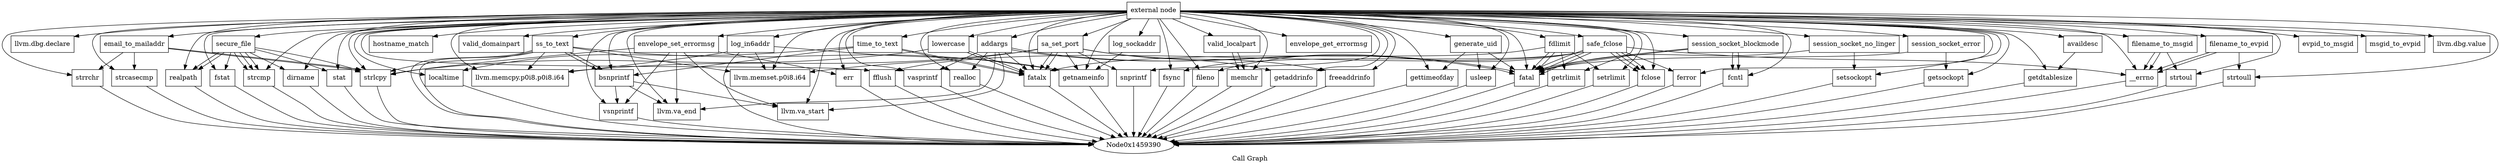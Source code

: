 digraph "Call Graph" {
	label="Call Graph";

	Node0x1459360 [shape=record,label="{external node}"];
	Node0x1459360 -> Node0x14593c0;
	Node0x1459360 -> Node0x1459540;
	Node0x1459360 -> Node0x1459420;
	Node0x1459360 -> Node0x1459480;
	Node0x1459360 -> Node0x1459450;
	Node0x1459360 -> Node0x14238a0;
	Node0x1459360 -> Node0x14237e0;
	Node0x1459360 -> Node0x1420f30;
	Node0x1459360 -> Node0x1423740;
	Node0x1459360 -> Node0x1420a80;
	Node0x1459360 -> Node0x14209e0;
	Node0x1459360 -> Node0x1422230;
	Node0x1459360 -> Node0x14208a0;
	Node0x1459360 -> Node0x1423cf0;
	Node0x1459360 -> Node0x141e4a0;
	Node0x1459360 -> Node0x14232c0;
	Node0x1459360 -> Node0x1420e80;
	Node0x1459360 -> Node0x1420eb0;
	Node0x1459360 -> Node0x1421b20;
	Node0x1459360 -> Node0x1421af0;
	Node0x1459360 -> Node0x141bf40;
	Node0x1459360 -> Node0x1422130;
	Node0x1459360 -> Node0x1422160;
	Node0x1459360 -> Node0x141c540;
	Node0x1459360 -> Node0x1447d20;
	Node0x1459360 -> Node0x1447dc0;
	Node0x1459360 -> Node0x141ca80;
	Node0x1459360 -> Node0x141caf0;
	Node0x1459360 -> Node0x1421830;
	Node0x1459360 -> Node0x1421970;
	Node0x1459360 -> Node0x14218e0;
	Node0x1459360 -> Node0x1421700;
	Node0x1459360 -> Node0x1421650;
	Node0x1459360 -> Node0x14233c0;
	Node0x1459360 -> Node0x14233f0;
	Node0x1459360 -> Node0x1459620;
	Node0x1459360 -> Node0x14597a0;
	Node0x1459360 -> Node0x14598a0;
	Node0x1459360 -> Node0x1459940;
	Node0x1459360 -> Node0x145a320;
	Node0x1459360 -> Node0x14234b0;
	Node0x1459360 -> Node0x141bf70;
	Node0x1459360 -> Node0x145a350;
	Node0x1459360 -> Node0x145a490;
	Node0x1459360 -> Node0x145a3c0;
	Node0x1459360 -> Node0x145a6d0;
	Node0x1459360 -> Node0x145a740;
	Node0x1459360 -> Node0x145a770;
	Node0x1459360 -> Node0x145a910;
	Node0x1459360 -> Node0x145a9b0;
	Node0x1459360 -> Node0x145a940;
	Node0x1459360 -> Node0x145aa40;
	Node0x1459360 -> Node0x145ac40;
	Node0x1459360 -> Node0x145ad10;
	Node0x1459360 -> Node0x145ad80;
	Node0x1459360 -> Node0x145aeb0;
	Node0x1459360 -> Node0x145aee0;
	Node0x1459360 -> Node0x14b8000;
	Node0x1459360 -> Node0x14b8070;
	Node0x1459360 -> Node0x14b8160;
	Node0x1459360 -> Node0x14b8200;
	Node0x1459360 -> Node0x14b82a0;
	Node0x1459360 -> Node0x14b83f0;
	Node0x1459360 -> Node0x14b8490;
	Node0x1459360 -> Node0x14b8590;
	Node0x1459360 -> Node0x1459980;
	Node0x1459360 -> Node0x14599f0;
	Node0x1459360 -> Node0x1423290;
	Node0x1459450 [shape=record,label="{llvm.va_end}"];
	Node0x14237e0 [shape=record,label="{ferror}"];
	Node0x14237e0 -> Node0x1459390;
	Node0x14597a0 [shape=record,label="{envelope_set_errormsg}"];
	Node0x14597a0 -> Node0x1459420;
	Node0x14597a0 -> Node0x1459480;
	Node0x14597a0 -> Node0x1421af0;
	Node0x14597a0 -> Node0x14598a0;
	Node0x14597a0 -> Node0x1459450;
	Node0x14238a0 [shape=record,label="{safe_fclose}"];
	Node0x14238a0 -> Node0x14237e0;
	Node0x14238a0 -> Node0x1420f30;
	Node0x14238a0 -> Node0x1423740;
	Node0x14238a0 -> Node0x1420f30;
	Node0x14238a0 -> Node0x1420a80;
	Node0x14238a0 -> Node0x14209e0;
	Node0x14238a0 -> Node0x14208a0;
	Node0x14238a0 -> Node0x1422230;
	Node0x14238a0 -> Node0x14209e0;
	Node0x14238a0 -> Node0x1420f30;
	Node0x14238a0 -> Node0x14209e0;
	Node0x1459940 [shape=record,label="{envelope_get_errormsg}"];
	Node0x145a320 [shape=record,label="{sa_set_port}"];
	Node0x145a320 -> Node0x14234b0;
	Node0x145a320 -> Node0x1447dc0;
	Node0x145a320 -> Node0x141bf70;
	Node0x145a320 -> Node0x145a350;
	Node0x145a320 -> Node0x145a490;
	Node0x145a320 -> Node0x1447dc0;
	Node0x145a320 -> Node0x141c540;
	Node0x145a320 -> Node0x145a3c0;
	Node0x1459620 [shape=record,label="{lowercase}"];
	Node0x1459620 -> Node0x1447dc0;
	Node0x1459620 -> Node0x1421af0;
	Node0x1459620 -> Node0x1447dc0;
	Node0x14234b0 [shape=record,label="{getnameinfo}"];
	Node0x14234b0 -> Node0x1459390;
	Node0x141bf70 [shape=record,label="{llvm.memset.p0i8.i64}"];
	Node0x14598a0 [shape=record,label="{err}"];
	Node0x14598a0 -> Node0x1459390;
	Node0x1420f30 [shape=record,label="{fclose}"];
	Node0x1420f30 -> Node0x1459390;
	Node0x1423740 [shape=record,label="{fflush}"];
	Node0x1423740 -> Node0x1459390;
	Node0x1420a80 [shape=record,label="{__errno}"];
	Node0x1420a80 -> Node0x1459390;
	Node0x14209e0 [shape=record,label="{fatal}"];
	Node0x14209e0 -> Node0x1459390;
	Node0x1422230 [shape=record,label="{fsync}"];
	Node0x1422230 -> Node0x1459390;
	Node0x14208a0 [shape=record,label="{fileno}"];
	Node0x14208a0 -> Node0x1459390;
	Node0x1423cf0 [shape=record,label="{hostname_match}"];
	Node0x145a350 [shape=record,label="{snprintf}"];
	Node0x145a350 -> Node0x1459390;
	Node0x145a490 [shape=record,label="{getaddrinfo}"];
	Node0x145a490 -> Node0x1459390;
	Node0x145a3c0 [shape=record,label="{freeaddrinfo}"];
	Node0x145a3c0 -> Node0x1459390;
	Node0x145a6d0 [shape=record,label="{generate_uid}"];
	Node0x145a6d0 -> Node0x145a740;
	Node0x145a6d0 -> Node0x14209e0;
	Node0x145a6d0 -> Node0x145a770;
	Node0x145a740 [shape=record,label="{gettimeofday}"];
	Node0x145a740 -> Node0x1459390;
	Node0x145a770 [shape=record,label="{usleep}"];
	Node0x145a770 -> Node0x1459390;
	Node0x145a910 [shape=record,label="{fdlimit}"];
	Node0x145a910 -> Node0x1447dc0;
	Node0x145a910 -> Node0x145a9b0;
	Node0x145a910 -> Node0x14209e0;
	Node0x145a910 -> Node0x145a940;
	Node0x145a910 -> Node0x14209e0;
	Node0x145a9b0 [shape=record,label="{getrlimit}"];
	Node0x145a9b0 -> Node0x1459390;
	Node0x14593c0 [shape=record,label="{bsnprintf}"];
	Node0x14593c0 -> Node0x1459420;
	Node0x14593c0 -> Node0x1459480;
	Node0x14593c0 -> Node0x1459450;
	Node0x1459540 [shape=record,label="{llvm.dbg.declare}"];
	Node0x1459420 [shape=record,label="{llvm.va_start}"];
	Node0x1459480 [shape=record,label="{vsnprintf}"];
	Node0x1459480 -> Node0x1459390;
	Node0x141e4a0 [shape=record,label="{valid_localpart}"];
	Node0x141e4a0 -> Node0x1423290;
	Node0x141e4a0 -> Node0x1423290;
	Node0x14232c0 [shape=record,label="{valid_domainpart}"];
	Node0x1420e80 [shape=record,label="{email_to_mailaddr}"];
	Node0x1420e80 -> Node0x1420eb0;
	Node0x1420e80 -> Node0x1421b20;
	Node0x1420e80 -> Node0x1421af0;
	Node0x1420e80 -> Node0x1421af0;
	Node0x1420eb0 [shape=record,label="{strrchr}"];
	Node0x1420eb0 -> Node0x1459390;
	Node0x1421b20 [shape=record,label="{strcasecmp}"];
	Node0x1421b20 -> Node0x1459390;
	Node0x1421af0 [shape=record,label="{strlcpy}"];
	Node0x1421af0 -> Node0x1459390;
	Node0x141bf40 [shape=record,label="{ss_to_text}"];
	Node0x141bf40 -> Node0x1459390;
	Node0x141bf40 -> Node0x14593c0;
	Node0x141bf40 -> Node0x1421af0;
	Node0x141bf40 -> Node0x141bf70;
	Node0x141bf40 -> Node0x141c540;
	Node0x141bf40 -> Node0x1459390;
	Node0x141bf40 -> Node0x14234b0;
	Node0x141bf40 -> Node0x14593c0;
	Node0x1422130 [shape=record,label="{log_in6addr}"];
	Node0x1422130 -> Node0x141bf70;
	Node0x1422130 -> Node0x141c540;
	Node0x1422130 -> Node0x1459390;
	Node0x1422130 -> Node0x14234b0;
	Node0x1422160 [shape=record,label="{time_to_text}"];
	Node0x1422160 -> Node0x1447d20;
	Node0x1422160 -> Node0x1447dc0;
	Node0x1422160 -> Node0x14593c0;
	Node0x1422160 -> Node0x1447dc0;
	Node0x141c540 [shape=record,label="{llvm.memcpy.p0i8.p0i8.i64}"];
	Node0x1447d20 [shape=record,label="{localtime}"];
	Node0x1447d20 -> Node0x1459390;
	Node0x1447dc0 [shape=record,label="{fatalx}"];
	Node0x1447dc0 -> Node0x1459390;
	Node0x141ca80 [shape=record,label="{secure_file}"];
	Node0x141ca80 -> Node0x141caf0;
	Node0x141ca80 -> Node0x141caf0;
	Node0x141ca80 -> Node0x1421830;
	Node0x141ca80 -> Node0x1421970;
	Node0x141ca80 -> Node0x1421af0;
	Node0x141ca80 -> Node0x14218e0;
	Node0x141ca80 -> Node0x1421700;
	Node0x141ca80 -> Node0x1421700;
	Node0x141ca80 -> Node0x1421700;
	Node0x141caf0 [shape=record,label="{realpath}"];
	Node0x141caf0 -> Node0x1459390;
	Node0x1421830 [shape=record,label="{fstat}"];
	Node0x1421830 -> Node0x1459390;
	Node0x1421970 [shape=record,label="{dirname}"];
	Node0x1421970 -> Node0x1459390;
	Node0x14218e0 [shape=record,label="{stat}"];
	Node0x14218e0 -> Node0x1459390;
	Node0x1421700 [shape=record,label="{strcmp}"];
	Node0x1421700 -> Node0x1459390;
	Node0x1421650 [shape=record,label="{addargs}"];
	Node0x1421650 -> Node0x1459420;
	Node0x1421650 -> Node0x14233c0;
	Node0x1421650 -> Node0x1459450;
	Node0x1421650 -> Node0x14209e0;
	Node0x1421650 -> Node0x1447dc0;
	Node0x1421650 -> Node0x14233f0;
	Node0x1421650 -> Node0x14209e0;
	Node0x14233c0 [shape=record,label="{vasprintf}"];
	Node0x14233c0 -> Node0x1459390;
	Node0x14233f0 [shape=record,label="{realloc}"];
	Node0x14233f0 -> Node0x1459390;
	Node0x145a940 [shape=record,label="{setrlimit}"];
	Node0x145a940 -> Node0x1459390;
	Node0x145aa40 [shape=record,label="{availdesc}"];
	Node0x145aa40 -> Node0x145ac40;
	Node0x145ac40 [shape=record,label="{getdtablesize}"];
	Node0x145ac40 -> Node0x1459390;
	Node0x145ad10 [shape=record,label="{session_socket_blockmode}"];
	Node0x145ad10 -> Node0x145ad80;
	Node0x145ad10 -> Node0x14209e0;
	Node0x145ad10 -> Node0x145ad80;
	Node0x145ad10 -> Node0x14209e0;
	Node0x145ad80 [shape=record,label="{fcntl}"];
	Node0x145ad80 -> Node0x1459390;
	Node0x145aeb0 [shape=record,label="{session_socket_no_linger}"];
	Node0x145aeb0 -> Node0x145aee0;
	Node0x145aeb0 -> Node0x14209e0;
	Node0x145aee0 [shape=record,label="{setsockopt}"];
	Node0x145aee0 -> Node0x1459390;
	Node0x14b8000 [shape=record,label="{session_socket_error}"];
	Node0x14b8000 -> Node0x14b8070;
	Node0x14b8000 -> Node0x14209e0;
	Node0x14b8070 [shape=record,label="{getsockopt}"];
	Node0x14b8070 -> Node0x1459390;
	Node0x14b8160 [shape=record,label="{log_sockaddr}"];
	Node0x14b8160 -> Node0x14234b0;
	Node0x14b8200 [shape=record,label="{filename_to_msgid}"];
	Node0x14b8200 -> Node0x1420a80;
	Node0x14b8200 -> Node0x14b82a0;
	Node0x14b8200 -> Node0x1420a80;
	Node0x14b82a0 [shape=record,label="{strtoul}"];
	Node0x14b82a0 -> Node0x1459390;
	Node0x14b83f0 [shape=record,label="{filename_to_evpid}"];
	Node0x14b83f0 -> Node0x1420a80;
	Node0x14b83f0 -> Node0x14b8490;
	Node0x14b83f0 -> Node0x1420a80;
	Node0x14b8490 [shape=record,label="{strtoull}"];
	Node0x14b8490 -> Node0x1459390;
	Node0x14b8590 [shape=record,label="{evpid_to_msgid}"];
	Node0x1459980 [shape=record,label="{msgid_to_evpid}"];
	Node0x14599f0 [shape=record,label="{llvm.dbg.value}"];
	Node0x1423290 [shape=record,label="{memchr}"];
	Node0x1423290 -> Node0x1459390;
}
